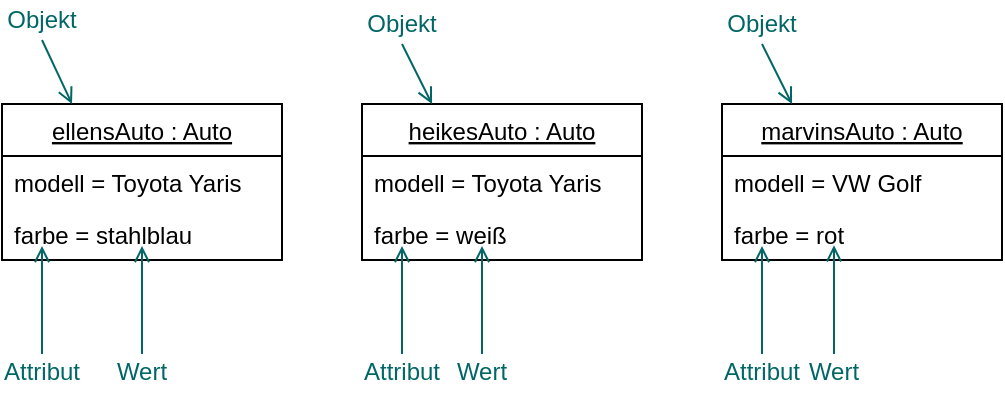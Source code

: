 <mxfile version="20.8.20" type="device"><diagram id="aIYWneHh9yT1Cz0JThQu" name="Page-1"><mxGraphModel dx="1050" dy="566" grid="1" gridSize="10" guides="1" tooltips="1" connect="1" arrows="1" fold="1" page="1" pageScale="1" pageWidth="827" pageHeight="1169" math="0" shadow="0"><root><mxCell id="0"/><mxCell id="1" parent="0"/><mxCell id="lQJu7Iq6KirGAEWzyMi0-14" value="ellensAuto : Auto" style="swimlane;fontStyle=4;align=center;verticalAlign=top;childLayout=stackLayout;horizontal=1;startSize=26;horizontalStack=0;resizeParent=1;resizeParentMax=0;resizeLast=0;collapsible=1;marginBottom=0;" parent="1" vertex="1"><mxGeometry x="50" y="180" width="140" height="78" as="geometry"/></mxCell><mxCell id="lQJu7Iq6KirGAEWzyMi0-15" value="modell = Toyota Yaris" style="text;strokeColor=none;fillColor=none;align=left;verticalAlign=top;spacingLeft=4;spacingRight=4;overflow=hidden;rotatable=0;points=[[0,0.5],[1,0.5]];portConstraint=eastwest;" parent="lQJu7Iq6KirGAEWzyMi0-14" vertex="1"><mxGeometry y="26" width="140" height="26" as="geometry"/></mxCell><mxCell id="lQJu7Iq6KirGAEWzyMi0-16" value="farbe = stahlblau" style="text;strokeColor=none;fillColor=none;align=left;verticalAlign=top;spacingLeft=4;spacingRight=4;overflow=hidden;rotatable=0;points=[[0,0.5],[1,0.5]];portConstraint=eastwest;" parent="lQJu7Iq6KirGAEWzyMi0-14" vertex="1"><mxGeometry y="52" width="140" height="26" as="geometry"/></mxCell><mxCell id="QTOjd7QGYrIdH79Ou9m3-1" value="heikesAuto : Auto" style="swimlane;fontStyle=4;align=center;verticalAlign=top;childLayout=stackLayout;horizontal=1;startSize=26;horizontalStack=0;resizeParent=1;resizeParentMax=0;resizeLast=0;collapsible=1;marginBottom=0;" parent="1" vertex="1"><mxGeometry x="230" y="180" width="140" height="78" as="geometry"/></mxCell><mxCell id="QTOjd7QGYrIdH79Ou9m3-2" value="modell = Toyota Yaris" style="text;strokeColor=none;fillColor=none;align=left;verticalAlign=top;spacingLeft=4;spacingRight=4;overflow=hidden;rotatable=0;points=[[0,0.5],[1,0.5]];portConstraint=eastwest;" parent="QTOjd7QGYrIdH79Ou9m3-1" vertex="1"><mxGeometry y="26" width="140" height="26" as="geometry"/></mxCell><mxCell id="QTOjd7QGYrIdH79Ou9m3-3" value="farbe = weiß" style="text;strokeColor=none;fillColor=none;align=left;verticalAlign=top;spacingLeft=4;spacingRight=4;overflow=hidden;rotatable=0;points=[[0,0.5],[1,0.5]];portConstraint=eastwest;" parent="QTOjd7QGYrIdH79Ou9m3-1" vertex="1"><mxGeometry y="52" width="140" height="26" as="geometry"/></mxCell><mxCell id="QTOjd7QGYrIdH79Ou9m3-4" value="marvinsAuto : Auto" style="swimlane;fontStyle=4;align=center;verticalAlign=top;childLayout=stackLayout;horizontal=1;startSize=26;horizontalStack=0;resizeParent=1;resizeParentMax=0;resizeLast=0;collapsible=1;marginBottom=0;" parent="1" vertex="1"><mxGeometry x="410" y="180" width="140" height="78" as="geometry"/></mxCell><mxCell id="QTOjd7QGYrIdH79Ou9m3-5" value="modell = VW Golf" style="text;strokeColor=none;fillColor=none;align=left;verticalAlign=top;spacingLeft=4;spacingRight=4;overflow=hidden;rotatable=0;points=[[0,0.5],[1,0.5]];portConstraint=eastwest;" parent="QTOjd7QGYrIdH79Ou9m3-4" vertex="1"><mxGeometry y="26" width="140" height="26" as="geometry"/></mxCell><mxCell id="QTOjd7QGYrIdH79Ou9m3-6" value="farbe = rot" style="text;strokeColor=none;fillColor=none;align=left;verticalAlign=top;spacingLeft=4;spacingRight=4;overflow=hidden;rotatable=0;points=[[0,0.5],[1,0.5]];portConstraint=eastwest;" parent="QTOjd7QGYrIdH79Ou9m3-4" vertex="1"><mxGeometry y="52" width="140" height="26" as="geometry"/></mxCell><mxCell id="QTOjd7QGYrIdH79Ou9m3-7" value="" style="endArrow=open;html=1;endFill=0;entryX=0.25;entryY=0;entryDx=0;entryDy=0;exitX=0.5;exitY=1;exitDx=0;exitDy=0;strokeColor=#006666;" parent="1" source="QTOjd7QGYrIdH79Ou9m3-8" target="lQJu7Iq6KirGAEWzyMi0-14" edge="1"><mxGeometry width="50" height="50" relative="1" as="geometry"><mxPoint x="80" y="150" as="sourcePoint"/><mxPoint x="100" y="280" as="targetPoint"/></mxGeometry></mxCell><mxCell id="QTOjd7QGYrIdH79Ou9m3-8" value="Objekt" style="text;html=1;strokeColor=none;fillColor=none;align=center;verticalAlign=middle;whiteSpace=wrap;rounded=0;fontColor=#006666;" parent="1" vertex="1"><mxGeometry x="50" y="128" width="40" height="20" as="geometry"/></mxCell><mxCell id="QTOjd7QGYrIdH79Ou9m3-12" value="" style="endArrow=open;html=1;endFill=0;entryX=0.25;entryY=0;entryDx=0;entryDy=0;exitX=0.5;exitY=1;exitDx=0;exitDy=0;strokeColor=#006666;" parent="1" source="QTOjd7QGYrIdH79Ou9m3-13" target="QTOjd7QGYrIdH79Ou9m3-1" edge="1"><mxGeometry width="50" height="50" relative="1" as="geometry"><mxPoint x="260" y="150" as="sourcePoint"/><mxPoint x="290" y="150" as="targetPoint"/></mxGeometry></mxCell><mxCell id="QTOjd7QGYrIdH79Ou9m3-13" value="Objekt" style="text;html=1;strokeColor=none;fillColor=none;align=center;verticalAlign=middle;whiteSpace=wrap;rounded=0;fontColor=#006666;" parent="1" vertex="1"><mxGeometry x="230" y="130" width="40" height="20" as="geometry"/></mxCell><mxCell id="QTOjd7QGYrIdH79Ou9m3-14" value="" style="endArrow=open;html=1;endFill=0;entryX=0.25;entryY=0;entryDx=0;entryDy=0;exitX=0.5;exitY=1;exitDx=0;exitDy=0;strokeColor=#006666;" parent="1" source="QTOjd7QGYrIdH79Ou9m3-15" target="QTOjd7QGYrIdH79Ou9m3-4" edge="1"><mxGeometry width="50" height="50" relative="1" as="geometry"><mxPoint x="440" y="150" as="sourcePoint"/><mxPoint x="470" y="160" as="targetPoint"/></mxGeometry></mxCell><mxCell id="QTOjd7QGYrIdH79Ou9m3-15" value="Objekt" style="text;html=1;strokeColor=none;fillColor=none;align=center;verticalAlign=middle;whiteSpace=wrap;rounded=0;fontColor=#006666;" parent="1" vertex="1"><mxGeometry x="410" y="130" width="40" height="20" as="geometry"/></mxCell><mxCell id="QTOjd7QGYrIdH79Ou9m3-19" value="Attribut" style="text;html=1;strokeColor=none;fillColor=none;align=center;verticalAlign=middle;whiteSpace=wrap;rounded=0;fontColor=#006666;" parent="1" vertex="1"><mxGeometry x="50" y="304" width="40" height="20" as="geometry"/></mxCell><mxCell id="QTOjd7QGYrIdH79Ou9m3-20" value="Wert" style="text;html=1;strokeColor=none;fillColor=none;align=center;verticalAlign=middle;whiteSpace=wrap;rounded=0;fontColor=#006666;" parent="1" vertex="1"><mxGeometry x="100" y="304" width="40" height="20" as="geometry"/></mxCell><mxCell id="QTOjd7QGYrIdH79Ou9m3-21" value="" style="endArrow=open;html=1;endFill=0;exitX=0.5;exitY=0;exitDx=0;exitDy=0;entryX=0.1;entryY=1.077;entryDx=0;entryDy=0;entryPerimeter=0;strokeColor=#006666;" parent="1" edge="1"><mxGeometry width="50" height="50" relative="1" as="geometry"><mxPoint x="70" y="305" as="sourcePoint"/><mxPoint x="70" y="251.002" as="targetPoint"/></mxGeometry></mxCell><mxCell id="QTOjd7QGYrIdH79Ou9m3-22" value="" style="endArrow=open;html=1;endFill=0;exitX=0.5;exitY=0;exitDx=0;exitDy=0;entryX=0.35;entryY=1.077;entryDx=0;entryDy=0;entryPerimeter=0;strokeColor=#006666;" parent="1" edge="1"><mxGeometry width="50" height="50" relative="1" as="geometry"><mxPoint x="120" y="305" as="sourcePoint"/><mxPoint x="120" y="251.002" as="targetPoint"/></mxGeometry></mxCell><mxCell id="QTOjd7QGYrIdH79Ou9m3-24" value="Attribut" style="text;html=1;strokeColor=none;fillColor=none;align=center;verticalAlign=middle;whiteSpace=wrap;rounded=0;fontColor=#006666;" parent="1" vertex="1"><mxGeometry x="230" y="304" width="40" height="20" as="geometry"/></mxCell><mxCell id="QTOjd7QGYrIdH79Ou9m3-25" value="Wert" style="text;html=1;strokeColor=none;fillColor=none;align=center;verticalAlign=middle;whiteSpace=wrap;rounded=0;fontColor=#006666;" parent="1" vertex="1"><mxGeometry x="270" y="304" width="40" height="20" as="geometry"/></mxCell><mxCell id="QTOjd7QGYrIdH79Ou9m3-26" value="" style="endArrow=open;html=1;endFill=0;exitX=0.5;exitY=0;exitDx=0;exitDy=0;entryX=0.1;entryY=1.077;entryDx=0;entryDy=0;entryPerimeter=0;strokeColor=#006666;" parent="1" edge="1"><mxGeometry width="50" height="50" relative="1" as="geometry"><mxPoint x="250" y="305" as="sourcePoint"/><mxPoint x="250" y="251.002" as="targetPoint"/></mxGeometry></mxCell><mxCell id="QTOjd7QGYrIdH79Ou9m3-27" value="" style="endArrow=open;html=1;endFill=0;exitX=0.5;exitY=0;exitDx=0;exitDy=0;entryX=0.35;entryY=1.077;entryDx=0;entryDy=0;entryPerimeter=0;strokeColor=#006666;" parent="1" edge="1"><mxGeometry width="50" height="50" relative="1" as="geometry"><mxPoint x="290" y="305" as="sourcePoint"/><mxPoint x="290" y="251.002" as="targetPoint"/></mxGeometry></mxCell><mxCell id="QTOjd7QGYrIdH79Ou9m3-28" value="Attribut" style="text;html=1;strokeColor=none;fillColor=none;align=center;verticalAlign=middle;whiteSpace=wrap;rounded=0;fontColor=#006666;" parent="1" vertex="1"><mxGeometry x="410" y="304" width="40" height="20" as="geometry"/></mxCell><mxCell id="QTOjd7QGYrIdH79Ou9m3-29" value="Wert" style="text;html=1;strokeColor=none;fillColor=none;align=center;verticalAlign=middle;whiteSpace=wrap;rounded=0;fontColor=#006666;" parent="1" vertex="1"><mxGeometry x="446" y="304" width="40" height="20" as="geometry"/></mxCell><mxCell id="QTOjd7QGYrIdH79Ou9m3-30" value="" style="endArrow=open;html=1;endFill=0;exitX=0.5;exitY=0;exitDx=0;exitDy=0;entryX=0.1;entryY=1.077;entryDx=0;entryDy=0;entryPerimeter=0;strokeColor=#006666;" parent="1" edge="1"><mxGeometry width="50" height="50" relative="1" as="geometry"><mxPoint x="430" y="305" as="sourcePoint"/><mxPoint x="430" y="251.002" as="targetPoint"/></mxGeometry></mxCell><mxCell id="QTOjd7QGYrIdH79Ou9m3-31" value="" style="endArrow=open;html=1;endFill=0;exitX=0.5;exitY=0;exitDx=0;exitDy=0;entryX=0.3;entryY=1.064;entryDx=0;entryDy=0;entryPerimeter=0;strokeColor=#006666;" parent="1" edge="1"><mxGeometry width="50" height="50" relative="1" as="geometry"><mxPoint x="466" y="305" as="sourcePoint"/><mxPoint x="466" y="250.664" as="targetPoint"/></mxGeometry></mxCell></root></mxGraphModel></diagram></mxfile>